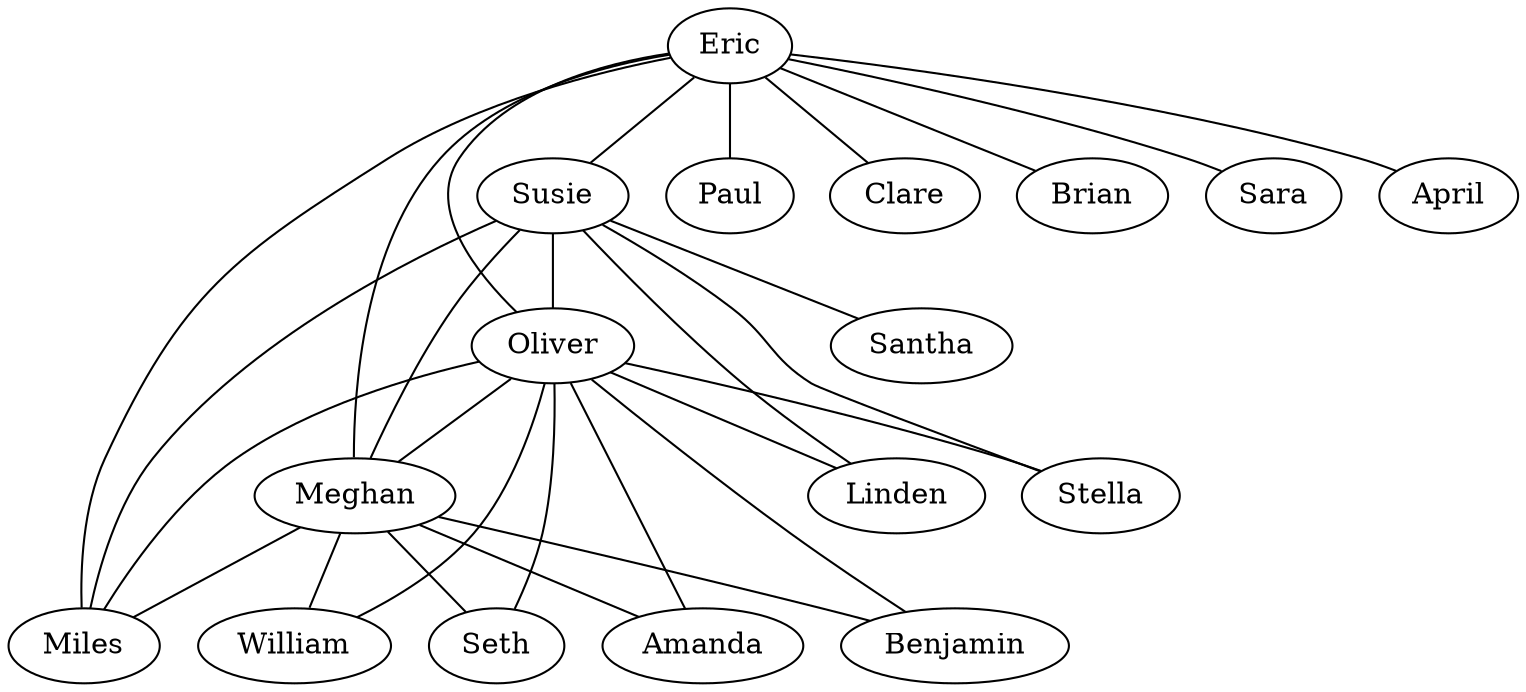 graph contacts{
Eric -- {Meghan Oliver Miles}
Oliver -- {William Seth Amanda Benjamin}
Oliver -- {Meghan Miles}
Oliver -- {Linden Stella}
Meghan -- {Miles}
Meghan -- {William Seth Amanda Benjamin}
Eric -- {Susie Paul Clare Brian Sara April}
Susie -- {Santha Linden Stella}
Susie -- {Oliver Miles Meghan}


overlap=false
splines=curved
splines=true
}

